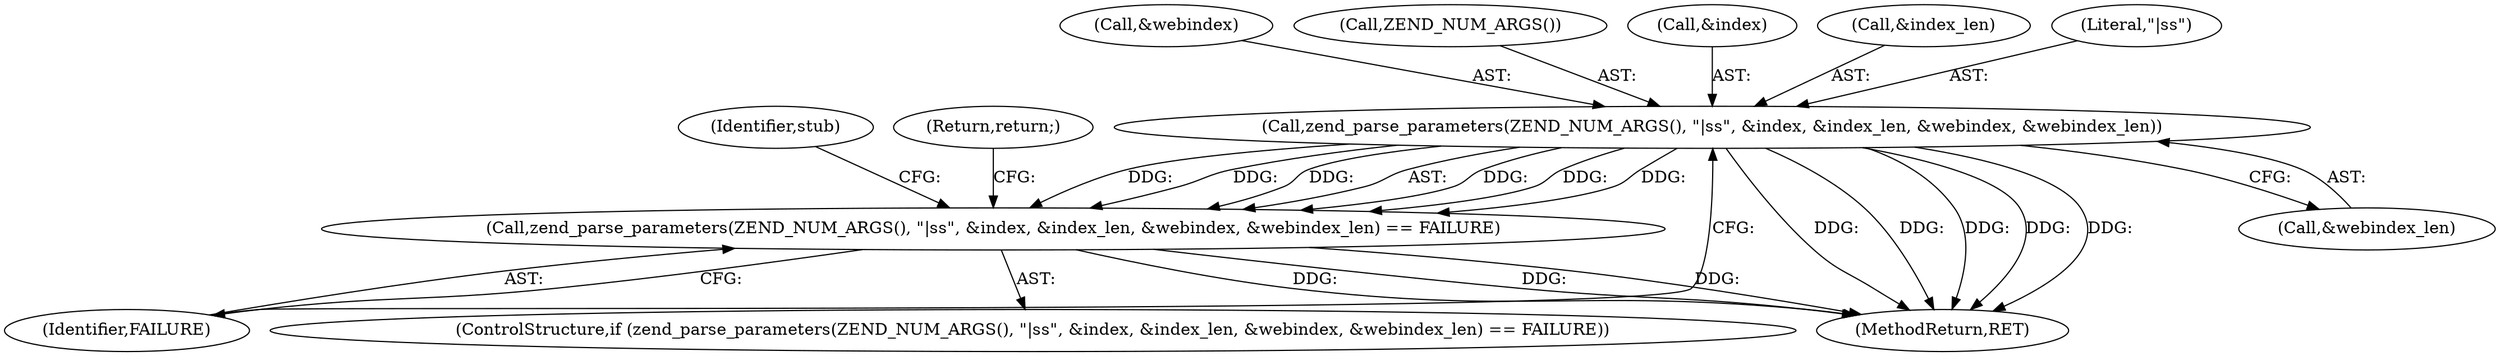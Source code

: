 digraph "0_php_1e9b175204e3286d64dfd6c9f09151c31b5e099a_0@pointer" {
"1000124" [label="(Call,zend_parse_parameters(ZEND_NUM_ARGS(), \"|ss\", &index, &index_len, &webindex, &webindex_len))"];
"1000123" [label="(Call,zend_parse_parameters(ZEND_NUM_ARGS(), \"|ss\", &index, &index_len, &webindex, &webindex_len) == FAILURE)"];
"1000123" [label="(Call,zend_parse_parameters(ZEND_NUM_ARGS(), \"|ss\", &index, &index_len, &webindex, &webindex_len) == FAILURE)"];
"1000131" [label="(Call,&webindex)"];
"1000125" [label="(Call,ZEND_NUM_ARGS())"];
"1000135" [label="(Identifier,FAILURE)"];
"1000122" [label="(ControlStructure,if (zend_parse_parameters(ZEND_NUM_ARGS(), \"|ss\", &index, &index_len, &webindex, &webindex_len) == FAILURE))"];
"1000139" [label="(Identifier,stub)"];
"1000127" [label="(Call,&index)"];
"1000158" [label="(MethodReturn,RET)"];
"1000124" [label="(Call,zend_parse_parameters(ZEND_NUM_ARGS(), \"|ss\", &index, &index_len, &webindex, &webindex_len))"];
"1000133" [label="(Call,&webindex_len)"];
"1000129" [label="(Call,&index_len)"];
"1000137" [label="(Return,return;)"];
"1000126" [label="(Literal,\"|ss\")"];
"1000124" -> "1000123"  [label="AST: "];
"1000124" -> "1000133"  [label="CFG: "];
"1000125" -> "1000124"  [label="AST: "];
"1000126" -> "1000124"  [label="AST: "];
"1000127" -> "1000124"  [label="AST: "];
"1000129" -> "1000124"  [label="AST: "];
"1000131" -> "1000124"  [label="AST: "];
"1000133" -> "1000124"  [label="AST: "];
"1000135" -> "1000124"  [label="CFG: "];
"1000124" -> "1000158"  [label="DDG: "];
"1000124" -> "1000158"  [label="DDG: "];
"1000124" -> "1000158"  [label="DDG: "];
"1000124" -> "1000158"  [label="DDG: "];
"1000124" -> "1000158"  [label="DDG: "];
"1000124" -> "1000123"  [label="DDG: "];
"1000124" -> "1000123"  [label="DDG: "];
"1000124" -> "1000123"  [label="DDG: "];
"1000124" -> "1000123"  [label="DDG: "];
"1000124" -> "1000123"  [label="DDG: "];
"1000124" -> "1000123"  [label="DDG: "];
"1000123" -> "1000122"  [label="AST: "];
"1000123" -> "1000135"  [label="CFG: "];
"1000135" -> "1000123"  [label="AST: "];
"1000137" -> "1000123"  [label="CFG: "];
"1000139" -> "1000123"  [label="CFG: "];
"1000123" -> "1000158"  [label="DDG: "];
"1000123" -> "1000158"  [label="DDG: "];
"1000123" -> "1000158"  [label="DDG: "];
}
